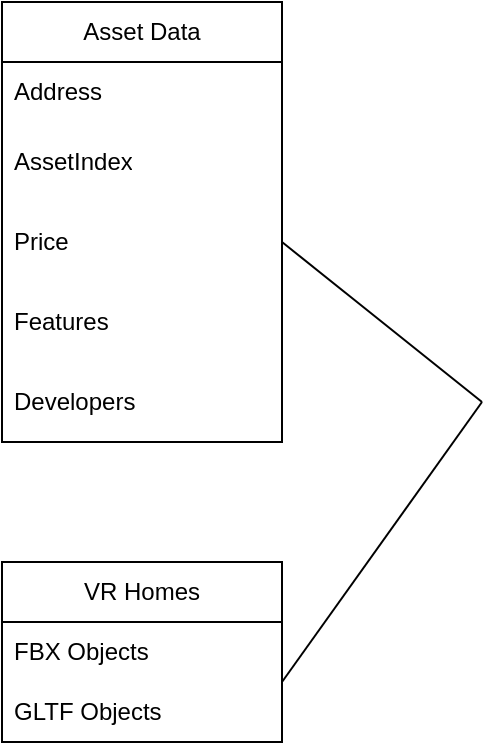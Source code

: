 <mxfile version="24.4.8" type="github">
  <diagram name="Page-1" id="929967ad-93f9-6ef4-fab6-5d389245f69c">
    <mxGraphModel dx="1444" dy="827" grid="1" gridSize="10" guides="1" tooltips="1" connect="1" arrows="1" fold="1" page="1" pageScale="1.5" pageWidth="1169" pageHeight="826" background="none" math="0" shadow="0">
      <root>
        <mxCell id="0" style=";html=1;" />
        <mxCell id="1" style=";html=1;" parent="0" />
        <mxCell id="Ktz1_Dljx2K0_YStMVcF-1" value="VR Homes" style="swimlane;fontStyle=0;childLayout=stackLayout;horizontal=1;startSize=30;horizontalStack=0;resizeParent=1;resizeParentMax=0;resizeLast=0;collapsible=1;marginBottom=0;whiteSpace=wrap;html=1;" vertex="1" parent="1">
          <mxGeometry x="660" y="350" width="140" height="90" as="geometry" />
        </mxCell>
        <mxCell id="Ktz1_Dljx2K0_YStMVcF-2" value="FBX Objects" style="text;strokeColor=none;fillColor=none;align=left;verticalAlign=middle;spacingLeft=4;spacingRight=4;overflow=hidden;points=[[0,0.5],[1,0.5]];portConstraint=eastwest;rotatable=0;whiteSpace=wrap;html=1;" vertex="1" parent="Ktz1_Dljx2K0_YStMVcF-1">
          <mxGeometry y="30" width="140" height="30" as="geometry" />
        </mxCell>
        <mxCell id="Ktz1_Dljx2K0_YStMVcF-3" value="GLTF Objects" style="text;strokeColor=none;fillColor=none;align=left;verticalAlign=middle;spacingLeft=4;spacingRight=4;overflow=hidden;points=[[0,0.5],[1,0.5]];portConstraint=eastwest;rotatable=0;whiteSpace=wrap;html=1;" vertex="1" parent="Ktz1_Dljx2K0_YStMVcF-1">
          <mxGeometry y="60" width="140" height="30" as="geometry" />
        </mxCell>
        <mxCell id="Ktz1_Dljx2K0_YStMVcF-6" value="Asset Data" style="swimlane;fontStyle=0;childLayout=stackLayout;horizontal=1;startSize=30;horizontalStack=0;resizeParent=1;resizeParentMax=0;resizeLast=0;collapsible=1;marginBottom=0;whiteSpace=wrap;html=1;" vertex="1" parent="1">
          <mxGeometry x="660" y="70" width="140" height="220" as="geometry" />
        </mxCell>
        <mxCell id="Ktz1_Dljx2K0_YStMVcF-7" value="Address" style="text;strokeColor=none;fillColor=none;align=left;verticalAlign=middle;spacingLeft=4;spacingRight=4;overflow=hidden;points=[[0,0.5],[1,0.5]];portConstraint=eastwest;rotatable=0;whiteSpace=wrap;html=1;" vertex="1" parent="Ktz1_Dljx2K0_YStMVcF-6">
          <mxGeometry y="30" width="140" height="30" as="geometry" />
        </mxCell>
        <mxCell id="Ktz1_Dljx2K0_YStMVcF-8" value="AssetIndex" style="text;strokeColor=none;fillColor=none;align=left;verticalAlign=middle;spacingLeft=4;spacingRight=4;overflow=hidden;points=[[0,0.5],[1,0.5]];portConstraint=eastwest;rotatable=0;whiteSpace=wrap;html=1;" vertex="1" parent="Ktz1_Dljx2K0_YStMVcF-6">
          <mxGeometry y="60" width="140" height="40" as="geometry" />
        </mxCell>
        <mxCell id="Ktz1_Dljx2K0_YStMVcF-10" value="Price" style="text;strokeColor=none;fillColor=none;align=left;verticalAlign=middle;spacingLeft=4;spacingRight=4;overflow=hidden;points=[[0,0.5],[1,0.5]];portConstraint=eastwest;rotatable=0;whiteSpace=wrap;html=1;" vertex="1" parent="Ktz1_Dljx2K0_YStMVcF-6">
          <mxGeometry y="100" width="140" height="40" as="geometry" />
        </mxCell>
        <mxCell id="Ktz1_Dljx2K0_YStMVcF-11" value="Features" style="text;strokeColor=none;fillColor=none;align=left;verticalAlign=middle;spacingLeft=4;spacingRight=4;overflow=hidden;points=[[0,0.5],[1,0.5]];portConstraint=eastwest;rotatable=0;whiteSpace=wrap;html=1;" vertex="1" parent="Ktz1_Dljx2K0_YStMVcF-6">
          <mxGeometry y="140" width="140" height="40" as="geometry" />
        </mxCell>
        <mxCell id="Ktz1_Dljx2K0_YStMVcF-12" value="Developers" style="text;strokeColor=none;fillColor=none;align=left;verticalAlign=middle;spacingLeft=4;spacingRight=4;overflow=hidden;points=[[0,0.5],[1,0.5]];portConstraint=eastwest;rotatable=0;whiteSpace=wrap;html=1;" vertex="1" parent="Ktz1_Dljx2K0_YStMVcF-6">
          <mxGeometry y="180" width="140" height="40" as="geometry" />
        </mxCell>
        <mxCell id="Ktz1_Dljx2K0_YStMVcF-13" value="" style="endArrow=none;html=1;rounded=0;" edge="1" parent="1">
          <mxGeometry width="50" height="50" relative="1" as="geometry">
            <mxPoint x="800" y="410" as="sourcePoint" />
            <mxPoint x="900" y="270" as="targetPoint" />
          </mxGeometry>
        </mxCell>
        <mxCell id="Ktz1_Dljx2K0_YStMVcF-14" value="" style="endArrow=none;html=1;rounded=0;" edge="1" parent="1">
          <mxGeometry width="50" height="50" relative="1" as="geometry">
            <mxPoint x="800" y="190" as="sourcePoint" />
            <mxPoint x="900" y="270" as="targetPoint" />
          </mxGeometry>
        </mxCell>
      </root>
    </mxGraphModel>
  </diagram>
</mxfile>

